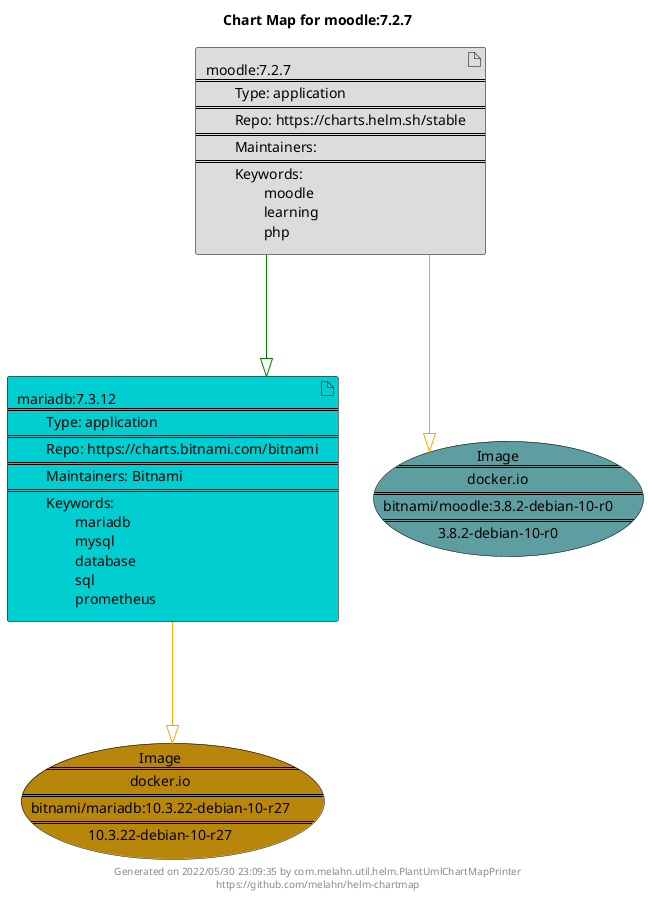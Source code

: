 @startuml
skinparam linetype ortho
skinparam backgroundColor white
skinparam usecaseBorderColor black
skinparam usecaseArrowColor LightSlateGray
skinparam artifactBorderColor black
skinparam artifactArrowColor LightSlateGray

title Chart Map for moodle:7.2.7

'There are 2 referenced Helm Charts
artifact "mariadb:7.3.12\n====\n\tType: application\n====\n\tRepo: https://charts.bitnami.com/bitnami\n====\n\tMaintainers: Bitnami\n====\n\tKeywords: \n\t\tmariadb\n\t\tmysql\n\t\tdatabase\n\t\tsql\n\t\tprometheus" as mariadb_7_3_12 #DarkTurquoise
artifact "moodle:7.2.7\n====\n\tType: application\n====\n\tRepo: https://charts.helm.sh/stable\n====\n\tMaintainers: \n====\n\tKeywords: \n\t\tmoodle\n\t\tlearning\n\t\tphp" as moodle_7_2_7 #Gainsboro

'There are 2 referenced Docker Images
usecase "Image\n====\ndocker.io\n====\nbitnami/moodle:3.8.2-debian-10-r0\n====\n3.8.2-debian-10-r0" as docker_io_bitnami_moodle_3_8_2_debian_10_r0 #CadetBlue
usecase "Image\n====\ndocker.io\n====\nbitnami/mariadb:10.3.22-debian-10-r27\n====\n10.3.22-debian-10-r27" as docker_io_bitnami_mariadb_10_3_22_debian_10_r27 #DarkGoldenRod

'Chart Dependencies
moodle_7_2_7--[#green]-|>mariadb_7_3_12
mariadb_7_3_12--[#orange]-|>docker_io_bitnami_mariadb_10_3_22_debian_10_r27
moodle_7_2_7--[#orange]-|>docker_io_bitnami_moodle_3_8_2_debian_10_r0

center footer Generated on 2022/05/30 23:09:35 by com.melahn.util.helm.PlantUmlChartMapPrinter\nhttps://github.com/melahn/helm-chartmap
@enduml
